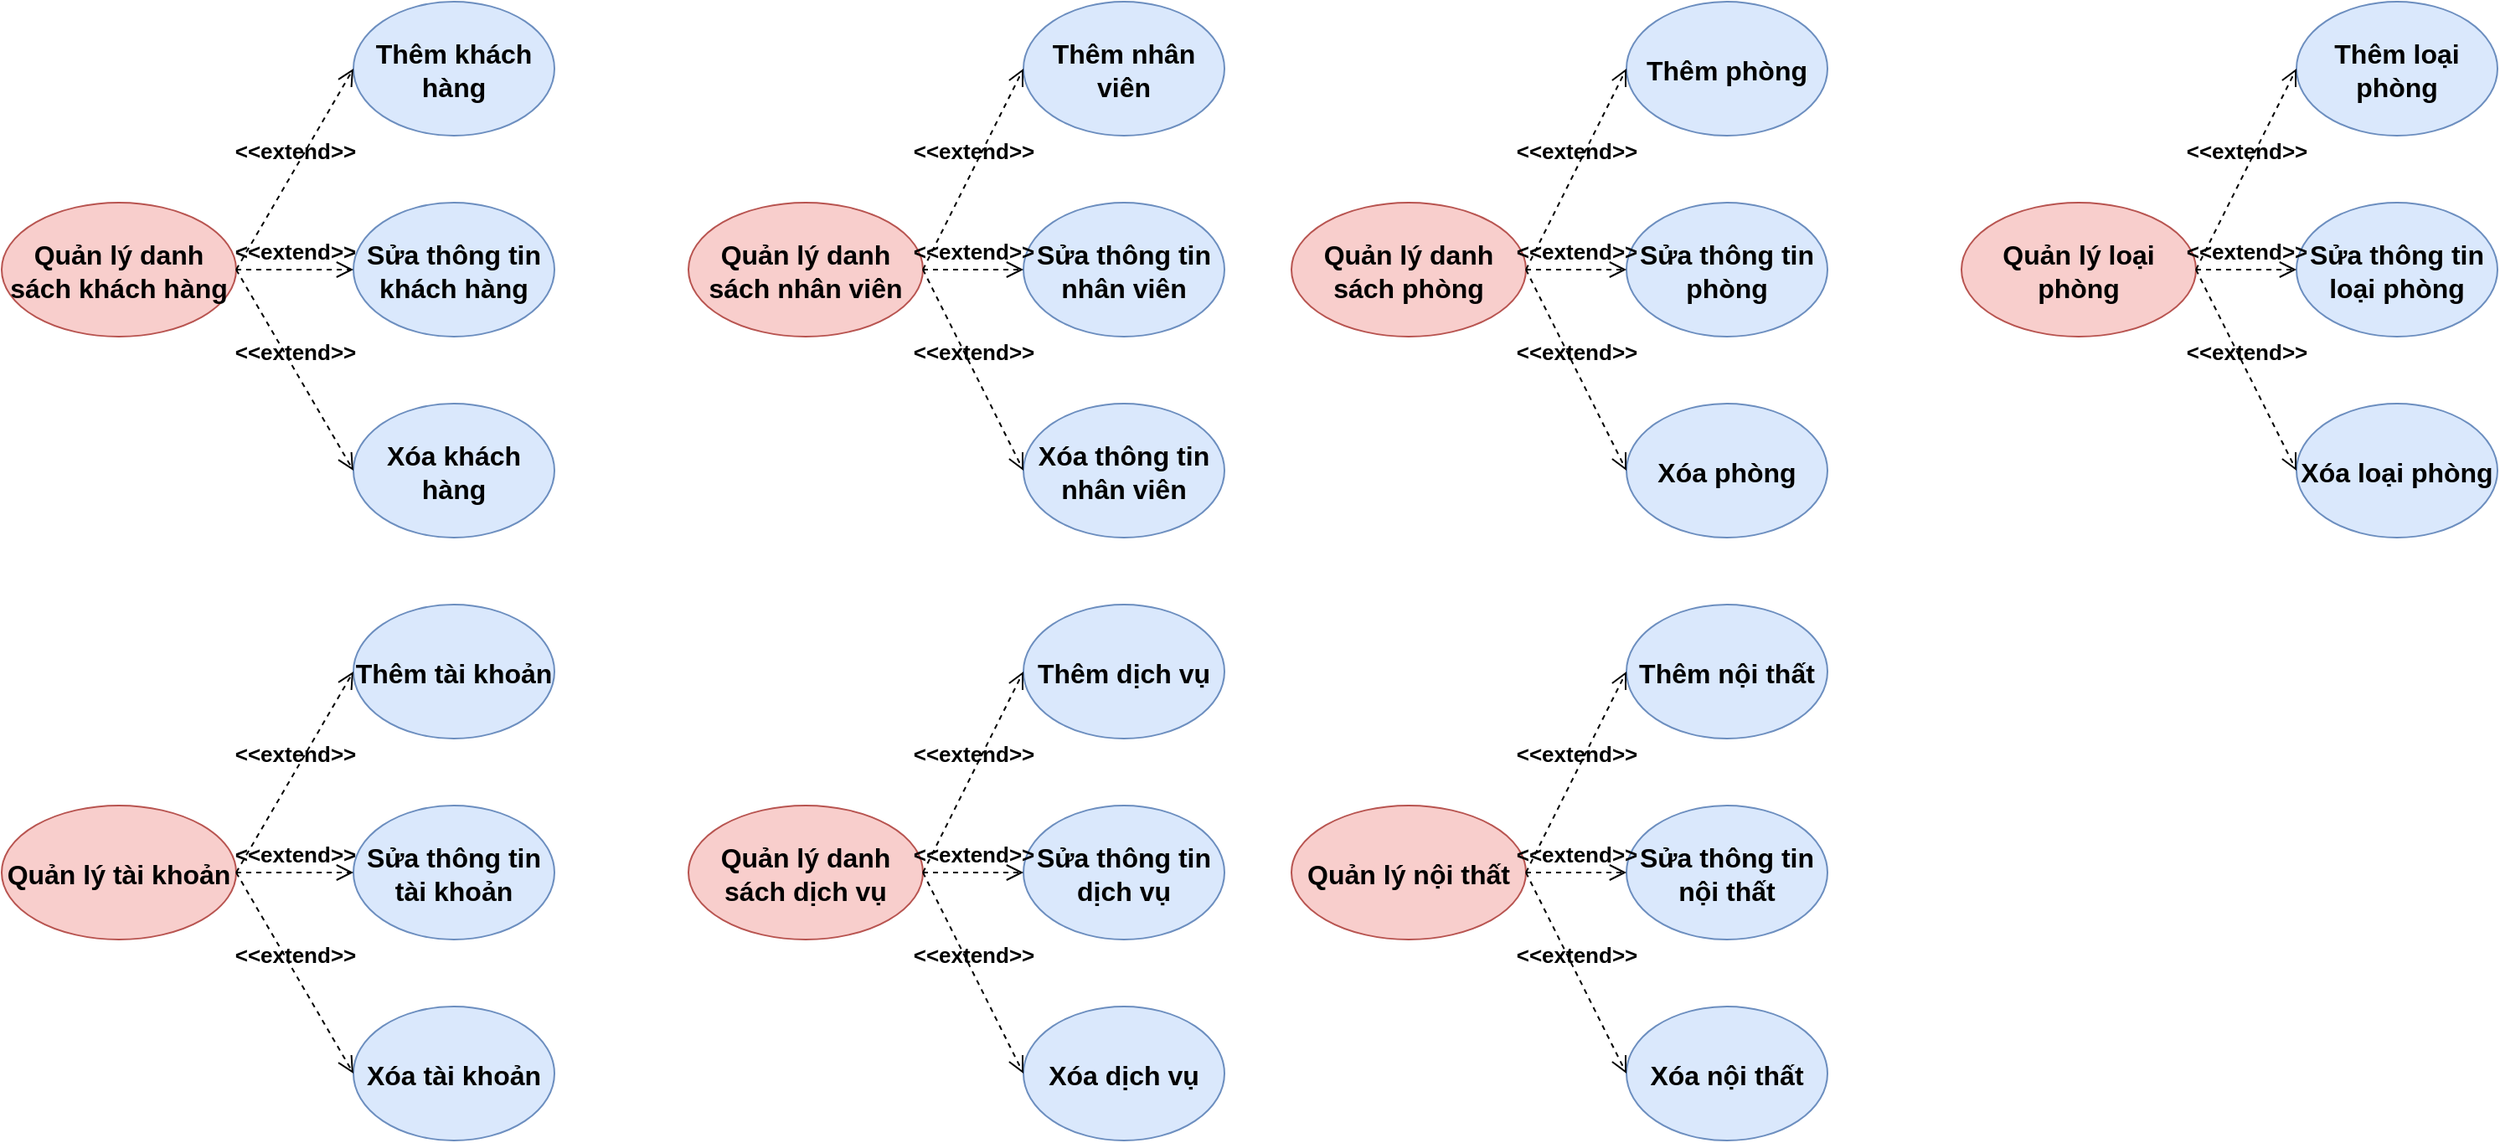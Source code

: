 <mxfile version="14.7.4" type="device"><diagram id="zi9jjdEXWY31KcCcsuhM" name="Page-1"><mxGraphModel dx="1221" dy="626" grid="1" gridSize="10" guides="1" tooltips="1" connect="1" arrows="1" fold="1" page="1" pageScale="1" pageWidth="850" pageHeight="1100" background="none" math="0" shadow="0"><root><mxCell id="0"/><mxCell id="1" parent="0"/><mxCell id="SD6cZ2J93YJvDtEjL-kz-3" value="Quản lý danh &#10;sách khách hàng" style="ellipse;fillColor=#f8cecc;strokeColor=#b85450;fontSize=16;spacingTop=2;horizontal=1;fontStyle=1;direction=east;labelBackgroundColor=none;whiteSpace=wrap;verticalAlign=middle;" parent="1" vertex="1"><mxGeometry x="190" y="240" width="140" height="80" as="geometry"/></mxCell><mxCell id="SD6cZ2J93YJvDtEjL-kz-5" value="Quản lý danh sách phòng" style="ellipse;fillColor=#f8cecc;strokeColor=#b85450;fontSize=16;spacingTop=2;horizontal=1;fontStyle=1;direction=east;labelBackgroundColor=none;whiteSpace=wrap;verticalAlign=middle;" parent="1" vertex="1"><mxGeometry x="960" y="240" width="140" height="80" as="geometry"/></mxCell><mxCell id="SD6cZ2J93YJvDtEjL-kz-10" value="Quản lý nội thất" style="ellipse;fillColor=#f8cecc;strokeColor=#b85450;fontSize=16;spacingTop=2;horizontal=1;fontStyle=1;direction=east;labelBackgroundColor=none;whiteSpace=wrap;verticalAlign=middle;" parent="1" vertex="1"><mxGeometry x="960" y="600" width="140" height="80" as="geometry"/></mxCell><mxCell id="SD6cZ2J93YJvDtEjL-kz-11" value="Quản lý danh sách dịch vụ" style="ellipse;fillColor=#f8cecc;strokeColor=#b85450;fontSize=16;spacingTop=2;horizontal=1;fontStyle=1;direction=east;labelBackgroundColor=none;whiteSpace=wrap;verticalAlign=middle;" parent="1" vertex="1"><mxGeometry x="600" y="600" width="140" height="80" as="geometry"/></mxCell><mxCell id="SD6cZ2J93YJvDtEjL-kz-12" value="Quản lý danh sách nhân viên" style="ellipse;fillColor=#f8cecc;strokeColor=#b85450;fontSize=16;spacingTop=2;horizontal=1;fontStyle=1;direction=east;labelBackgroundColor=none;whiteSpace=wrap;verticalAlign=middle;" parent="1" vertex="1"><mxGeometry x="600" y="240" width="140" height="80" as="geometry"/></mxCell><mxCell id="SD6cZ2J93YJvDtEjL-kz-27" value="Quản lý tài khoản" style="ellipse;fillColor=#f8cecc;strokeColor=#b85450;fontSize=16;spacingTop=2;horizontal=1;fontStyle=1;direction=east;labelBackgroundColor=none;whiteSpace=wrap;verticalAlign=middle;" parent="1" vertex="1"><mxGeometry x="190" y="600" width="140" height="80" as="geometry"/></mxCell><mxCell id="SD6cZ2J93YJvDtEjL-kz-28" value="Quản lý loại phòng" style="ellipse;fillColor=#f8cecc;strokeColor=#b85450;fontSize=16;spacingTop=2;horizontal=1;fontStyle=1;direction=east;labelBackgroundColor=none;whiteSpace=wrap;verticalAlign=middle;" parent="1" vertex="1"><mxGeometry x="1360" y="240" width="140" height="80" as="geometry"/></mxCell><mxCell id="opvVlbtMXGsVySEfNiiL-1" value="Thêm khách hàng" style="ellipse;fillColor=#dae8fc;strokeColor=#6c8ebf;fontSize=16;spacingTop=2;horizontal=1;fontStyle=1;direction=east;labelBackgroundColor=none;whiteSpace=wrap;verticalAlign=middle;" vertex="1" parent="1"><mxGeometry x="400" y="120" width="120" height="80" as="geometry"/></mxCell><mxCell id="opvVlbtMXGsVySEfNiiL-2" value="Sửa thông tin khách hàng" style="ellipse;fillColor=#dae8fc;strokeColor=#6c8ebf;fontSize=16;spacingTop=2;horizontal=1;fontStyle=1;direction=east;labelBackgroundColor=none;whiteSpace=wrap;verticalAlign=middle;" vertex="1" parent="1"><mxGeometry x="400" y="240" width="120" height="80" as="geometry"/></mxCell><mxCell id="opvVlbtMXGsVySEfNiiL-3" value="Xóa khách hàng" style="ellipse;fillColor=#dae8fc;strokeColor=#6c8ebf;fontSize=16;spacingTop=2;horizontal=1;fontStyle=1;direction=east;labelBackgroundColor=none;whiteSpace=wrap;verticalAlign=middle;" vertex="1" parent="1"><mxGeometry x="400" y="360" width="120" height="80" as="geometry"/></mxCell><mxCell id="opvVlbtMXGsVySEfNiiL-4" value="Thêm tài khoản" style="ellipse;fillColor=#dae8fc;strokeColor=#6c8ebf;fontSize=16;spacingTop=2;horizontal=1;fontStyle=1;direction=east;labelBackgroundColor=none;whiteSpace=wrap;verticalAlign=middle;" vertex="1" parent="1"><mxGeometry x="400" y="480" width="120" height="80" as="geometry"/></mxCell><mxCell id="opvVlbtMXGsVySEfNiiL-5" value="Xóa tài khoản" style="ellipse;fillColor=#dae8fc;strokeColor=#6c8ebf;fontSize=16;spacingTop=2;horizontal=1;fontStyle=1;direction=east;labelBackgroundColor=none;whiteSpace=wrap;verticalAlign=middle;" vertex="1" parent="1"><mxGeometry x="400" y="720" width="120" height="80" as="geometry"/></mxCell><mxCell id="opvVlbtMXGsVySEfNiiL-6" value="Sửa thông tin tài khoản" style="ellipse;fillColor=#dae8fc;strokeColor=#6c8ebf;fontSize=16;spacingTop=2;horizontal=1;fontStyle=1;direction=east;labelBackgroundColor=none;whiteSpace=wrap;verticalAlign=middle;" vertex="1" parent="1"><mxGeometry x="400" y="600" width="120" height="80" as="geometry"/></mxCell><mxCell id="opvVlbtMXGsVySEfNiiL-7" value="Thêm dịch vụ" style="ellipse;fillColor=#dae8fc;strokeColor=#6c8ebf;fontSize=16;spacingTop=2;horizontal=1;fontStyle=1;direction=east;labelBackgroundColor=none;whiteSpace=wrap;verticalAlign=middle;" vertex="1" parent="1"><mxGeometry x="800" y="480" width="120" height="80" as="geometry"/></mxCell><mxCell id="opvVlbtMXGsVySEfNiiL-8" value="Xóa dịch vụ" style="ellipse;fillColor=#dae8fc;strokeColor=#6c8ebf;fontSize=16;spacingTop=2;horizontal=1;fontStyle=1;direction=east;labelBackgroundColor=none;whiteSpace=wrap;verticalAlign=middle;" vertex="1" parent="1"><mxGeometry x="800" y="720" width="120" height="80" as="geometry"/></mxCell><mxCell id="opvVlbtMXGsVySEfNiiL-9" value="Sửa thông tin dịch vụ" style="ellipse;fillColor=#dae8fc;strokeColor=#6c8ebf;fontSize=16;spacingTop=2;horizontal=1;fontStyle=1;direction=east;labelBackgroundColor=none;whiteSpace=wrap;verticalAlign=middle;" vertex="1" parent="1"><mxGeometry x="800" y="600" width="120" height="80" as="geometry"/></mxCell><mxCell id="opvVlbtMXGsVySEfNiiL-10" value="Thêm phòng" style="ellipse;fillColor=#dae8fc;strokeColor=#6c8ebf;fontSize=16;spacingTop=2;horizontal=1;fontStyle=1;direction=east;labelBackgroundColor=none;whiteSpace=wrap;verticalAlign=middle;" vertex="1" parent="1"><mxGeometry x="1160" y="120" width="120" height="80" as="geometry"/></mxCell><mxCell id="opvVlbtMXGsVySEfNiiL-11" value="Xóa phòng" style="ellipse;fillColor=#dae8fc;strokeColor=#6c8ebf;fontSize=16;spacingTop=2;horizontal=1;fontStyle=1;direction=east;labelBackgroundColor=none;whiteSpace=wrap;verticalAlign=middle;" vertex="1" parent="1"><mxGeometry x="1160" y="360" width="120" height="80" as="geometry"/></mxCell><mxCell id="opvVlbtMXGsVySEfNiiL-12" value="Sửa thông tin phòng" style="ellipse;fillColor=#dae8fc;strokeColor=#6c8ebf;fontSize=16;spacingTop=2;horizontal=1;fontStyle=1;direction=east;labelBackgroundColor=none;whiteSpace=wrap;verticalAlign=middle;" vertex="1" parent="1"><mxGeometry x="1160" y="240" width="120" height="80" as="geometry"/></mxCell><mxCell id="opvVlbtMXGsVySEfNiiL-13" value="Thêm nội thất" style="ellipse;fillColor=#dae8fc;strokeColor=#6c8ebf;fontSize=16;spacingTop=2;horizontal=1;fontStyle=1;direction=east;labelBackgroundColor=none;whiteSpace=wrap;verticalAlign=middle;" vertex="1" parent="1"><mxGeometry x="1160" y="480" width="120" height="80" as="geometry"/></mxCell><mxCell id="opvVlbtMXGsVySEfNiiL-14" value="Xóa nội thất" style="ellipse;fillColor=#dae8fc;strokeColor=#6c8ebf;fontSize=16;spacingTop=2;horizontal=1;fontStyle=1;direction=east;labelBackgroundColor=none;whiteSpace=wrap;verticalAlign=middle;" vertex="1" parent="1"><mxGeometry x="1160" y="720" width="120" height="80" as="geometry"/></mxCell><mxCell id="opvVlbtMXGsVySEfNiiL-15" value="Sửa thông tin nội thất" style="ellipse;fillColor=#dae8fc;strokeColor=#6c8ebf;fontSize=16;spacingTop=2;horizontal=1;fontStyle=1;direction=east;labelBackgroundColor=none;whiteSpace=wrap;verticalAlign=middle;" vertex="1" parent="1"><mxGeometry x="1160" y="600" width="120" height="80" as="geometry"/></mxCell><mxCell id="opvVlbtMXGsVySEfNiiL-16" value="Thêm nhân viên" style="ellipse;fillColor=#dae8fc;strokeColor=#6c8ebf;fontSize=16;spacingTop=2;horizontal=1;fontStyle=1;direction=east;labelBackgroundColor=none;whiteSpace=wrap;verticalAlign=middle;" vertex="1" parent="1"><mxGeometry x="800" y="120" width="120" height="80" as="geometry"/></mxCell><mxCell id="opvVlbtMXGsVySEfNiiL-17" value="Sửa thông tin nhân viên" style="ellipse;fillColor=#dae8fc;strokeColor=#6c8ebf;fontSize=16;spacingTop=2;horizontal=1;fontStyle=1;direction=east;labelBackgroundColor=none;whiteSpace=wrap;verticalAlign=middle;" vertex="1" parent="1"><mxGeometry x="800" y="240" width="120" height="80" as="geometry"/></mxCell><mxCell id="opvVlbtMXGsVySEfNiiL-18" value="Xóa thông tin nhân viên" style="ellipse;fillColor=#dae8fc;strokeColor=#6c8ebf;fontSize=16;spacingTop=2;horizontal=1;fontStyle=1;direction=east;labelBackgroundColor=none;whiteSpace=wrap;verticalAlign=middle;" vertex="1" parent="1"><mxGeometry x="800" y="360" width="120" height="80" as="geometry"/></mxCell><mxCell id="opvVlbtMXGsVySEfNiiL-19" value="Thêm loại phòng" style="ellipse;fillColor=#dae8fc;strokeColor=#6c8ebf;fontSize=16;spacingTop=2;horizontal=1;fontStyle=1;direction=east;labelBackgroundColor=none;whiteSpace=wrap;verticalAlign=middle;" vertex="1" parent="1"><mxGeometry x="1560" y="120" width="120" height="80" as="geometry"/></mxCell><mxCell id="opvVlbtMXGsVySEfNiiL-20" value="Sửa thông tin loại phòng" style="ellipse;fillColor=#dae8fc;strokeColor=#6c8ebf;fontSize=16;spacingTop=2;horizontal=1;fontStyle=1;direction=east;labelBackgroundColor=none;whiteSpace=wrap;verticalAlign=middle;" vertex="1" parent="1"><mxGeometry x="1560" y="240" width="120" height="80" as="geometry"/></mxCell><mxCell id="opvVlbtMXGsVySEfNiiL-21" value="Xóa loại phòng" style="ellipse;fillColor=#dae8fc;strokeColor=#6c8ebf;fontSize=16;spacingTop=2;horizontal=1;fontStyle=1;direction=east;labelBackgroundColor=none;whiteSpace=wrap;verticalAlign=middle;" vertex="1" parent="1"><mxGeometry x="1560" y="360" width="120" height="80" as="geometry"/></mxCell><mxCell id="opvVlbtMXGsVySEfNiiL-22" value="&amp;lt;&amp;lt;extend&amp;gt;&amp;gt;" style="endArrow=open;startArrow=none;endFill=0;startFill=0;endSize=8;html=1;verticalAlign=bottom;dashed=1;labelBackgroundColor=none;exitX=1;exitY=0.5;exitDx=0;exitDy=0;entryX=0;entryY=0.5;entryDx=0;entryDy=0;fontStyle=1;fontSize=13;" edge="1" parent="1" source="SD6cZ2J93YJvDtEjL-kz-3" target="opvVlbtMXGsVySEfNiiL-1"><mxGeometry width="160" relative="1" as="geometry"><mxPoint x="690" y="450" as="sourcePoint"/><mxPoint x="850" y="450" as="targetPoint"/></mxGeometry></mxCell><mxCell id="opvVlbtMXGsVySEfNiiL-23" value="&amp;lt;&amp;lt;extend&amp;gt;&amp;gt;" style="endArrow=open;startArrow=none;endFill=0;startFill=0;endSize=8;html=1;verticalAlign=bottom;dashed=1;labelBackgroundColor=none;entryX=0;entryY=0.5;entryDx=0;entryDy=0;fontStyle=1;fontSize=13;" edge="1" parent="1" target="opvVlbtMXGsVySEfNiiL-2"><mxGeometry width="160" relative="1" as="geometry"><mxPoint x="330" y="280" as="sourcePoint"/><mxPoint x="410" y="170" as="targetPoint"/></mxGeometry></mxCell><mxCell id="opvVlbtMXGsVySEfNiiL-24" value="&amp;lt;&amp;lt;extend&amp;gt;&amp;gt;" style="endArrow=open;startArrow=none;endFill=0;startFill=0;endSize=8;html=1;verticalAlign=bottom;dashed=1;labelBackgroundColor=none;entryX=0;entryY=0.5;entryDx=0;entryDy=0;fontStyle=1;fontSize=13;exitX=1;exitY=0.5;exitDx=0;exitDy=0;" edge="1" parent="1" source="SD6cZ2J93YJvDtEjL-kz-3" target="opvVlbtMXGsVySEfNiiL-3"><mxGeometry width="160" relative="1" as="geometry"><mxPoint x="340" y="290" as="sourcePoint"/><mxPoint x="410" y="290" as="targetPoint"/></mxGeometry></mxCell><mxCell id="opvVlbtMXGsVySEfNiiL-25" value="&amp;lt;&amp;lt;extend&amp;gt;&amp;gt;" style="endArrow=open;startArrow=none;endFill=0;startFill=0;endSize=8;html=1;verticalAlign=bottom;dashed=1;labelBackgroundColor=none;entryX=0;entryY=0.5;entryDx=0;entryDy=0;fontStyle=1;fontSize=13;exitX=1;exitY=0.5;exitDx=0;exitDy=0;" edge="1" parent="1" source="SD6cZ2J93YJvDtEjL-kz-27" target="opvVlbtMXGsVySEfNiiL-4"><mxGeometry width="160" relative="1" as="geometry"><mxPoint x="340" y="290" as="sourcePoint"/><mxPoint x="410" y="410" as="targetPoint"/></mxGeometry></mxCell><mxCell id="opvVlbtMXGsVySEfNiiL-26" value="&amp;lt;&amp;lt;extend&amp;gt;&amp;gt;" style="endArrow=open;startArrow=none;endFill=0;startFill=0;endSize=8;html=1;verticalAlign=bottom;dashed=1;labelBackgroundColor=none;entryX=0;entryY=0.5;entryDx=0;entryDy=0;fontStyle=1;fontSize=13;exitX=1;exitY=0.5;exitDx=0;exitDy=0;" edge="1" parent="1" source="SD6cZ2J93YJvDtEjL-kz-27" target="opvVlbtMXGsVySEfNiiL-6"><mxGeometry width="160" relative="1" as="geometry"><mxPoint x="340" y="650" as="sourcePoint"/><mxPoint x="410" y="530" as="targetPoint"/></mxGeometry></mxCell><mxCell id="opvVlbtMXGsVySEfNiiL-27" value="&amp;lt;&amp;lt;extend&amp;gt;&amp;gt;" style="endArrow=open;startArrow=none;endFill=0;startFill=0;endSize=8;html=1;verticalAlign=bottom;dashed=1;labelBackgroundColor=none;entryX=0;entryY=0.5;entryDx=0;entryDy=0;fontStyle=1;fontSize=13;exitX=1;exitY=0.5;exitDx=0;exitDy=0;" edge="1" parent="1" source="SD6cZ2J93YJvDtEjL-kz-27" target="opvVlbtMXGsVySEfNiiL-5"><mxGeometry width="160" relative="1" as="geometry"><mxPoint x="340" y="650" as="sourcePoint"/><mxPoint x="410" y="650" as="targetPoint"/></mxGeometry></mxCell><mxCell id="opvVlbtMXGsVySEfNiiL-28" value="&amp;lt;&amp;lt;extend&amp;gt;&amp;gt;" style="endArrow=open;startArrow=none;endFill=0;startFill=0;endSize=8;html=1;verticalAlign=bottom;dashed=1;labelBackgroundColor=none;entryX=0;entryY=0.5;entryDx=0;entryDy=0;fontStyle=1;fontSize=13;exitX=1;exitY=0.5;exitDx=0;exitDy=0;" edge="1" parent="1" source="SD6cZ2J93YJvDtEjL-kz-12" target="opvVlbtMXGsVySEfNiiL-16"><mxGeometry width="160" relative="1" as="geometry"><mxPoint x="340" y="650" as="sourcePoint"/><mxPoint x="410" y="770" as="targetPoint"/></mxGeometry></mxCell><mxCell id="opvVlbtMXGsVySEfNiiL-29" value="&amp;lt;&amp;lt;extend&amp;gt;&amp;gt;" style="endArrow=open;startArrow=none;endFill=0;startFill=0;endSize=8;html=1;verticalAlign=bottom;dashed=1;labelBackgroundColor=none;entryX=0;entryY=0.5;entryDx=0;entryDy=0;fontStyle=1;fontSize=13;exitX=1;exitY=0.5;exitDx=0;exitDy=0;" edge="1" parent="1" source="SD6cZ2J93YJvDtEjL-kz-12" target="opvVlbtMXGsVySEfNiiL-17"><mxGeometry width="160" relative="1" as="geometry"><mxPoint x="750" y="290" as="sourcePoint"/><mxPoint x="810" y="170" as="targetPoint"/></mxGeometry></mxCell><mxCell id="opvVlbtMXGsVySEfNiiL-30" value="&amp;lt;&amp;lt;extend&amp;gt;&amp;gt;" style="endArrow=open;startArrow=none;endFill=0;startFill=0;endSize=8;html=1;verticalAlign=bottom;dashed=1;labelBackgroundColor=none;entryX=0;entryY=0.5;entryDx=0;entryDy=0;fontStyle=1;fontSize=13;exitX=1;exitY=0.5;exitDx=0;exitDy=0;" edge="1" parent="1" source="SD6cZ2J93YJvDtEjL-kz-12" target="opvVlbtMXGsVySEfNiiL-18"><mxGeometry width="160" relative="1" as="geometry"><mxPoint x="750" y="290" as="sourcePoint"/><mxPoint x="810" y="290" as="targetPoint"/></mxGeometry></mxCell><mxCell id="opvVlbtMXGsVySEfNiiL-31" value="&amp;lt;&amp;lt;extend&amp;gt;&amp;gt;" style="endArrow=open;startArrow=none;endFill=0;startFill=0;endSize=8;html=1;verticalAlign=bottom;dashed=1;labelBackgroundColor=none;entryX=0;entryY=0.5;entryDx=0;entryDy=0;fontStyle=1;fontSize=13;exitX=1;exitY=0.5;exitDx=0;exitDy=0;" edge="1" parent="1" source="SD6cZ2J93YJvDtEjL-kz-11" target="opvVlbtMXGsVySEfNiiL-7"><mxGeometry width="160" relative="1" as="geometry"><mxPoint x="750" y="290" as="sourcePoint"/><mxPoint x="810" y="410" as="targetPoint"/></mxGeometry></mxCell><mxCell id="opvVlbtMXGsVySEfNiiL-32" value="&amp;lt;&amp;lt;extend&amp;gt;&amp;gt;" style="endArrow=open;startArrow=none;endFill=0;startFill=0;endSize=8;html=1;verticalAlign=bottom;dashed=1;labelBackgroundColor=none;entryX=0;entryY=0.5;entryDx=0;entryDy=0;fontStyle=1;fontSize=13;exitX=1;exitY=0.5;exitDx=0;exitDy=0;" edge="1" parent="1" source="SD6cZ2J93YJvDtEjL-kz-11" target="opvVlbtMXGsVySEfNiiL-9"><mxGeometry width="160" relative="1" as="geometry"><mxPoint x="750" y="650" as="sourcePoint"/><mxPoint x="810" y="530" as="targetPoint"/></mxGeometry></mxCell><mxCell id="opvVlbtMXGsVySEfNiiL-34" value="&amp;lt;&amp;lt;extend&amp;gt;&amp;gt;" style="endArrow=open;startArrow=none;endFill=0;startFill=0;endSize=8;html=1;verticalAlign=bottom;dashed=1;labelBackgroundColor=none;entryX=0;entryY=0.5;entryDx=0;entryDy=0;fontStyle=1;fontSize=13;exitX=1;exitY=0.5;exitDx=0;exitDy=0;" edge="1" parent="1" source="SD6cZ2J93YJvDtEjL-kz-11" target="opvVlbtMXGsVySEfNiiL-8"><mxGeometry width="160" relative="1" as="geometry"><mxPoint x="750" y="650" as="sourcePoint"/><mxPoint x="810" y="650" as="targetPoint"/></mxGeometry></mxCell><mxCell id="opvVlbtMXGsVySEfNiiL-35" value="&amp;lt;&amp;lt;extend&amp;gt;&amp;gt;" style="endArrow=open;startArrow=none;endFill=0;startFill=0;endSize=8;html=1;verticalAlign=bottom;dashed=1;labelBackgroundColor=none;entryX=0;entryY=0.5;entryDx=0;entryDy=0;fontStyle=1;fontSize=13;exitX=1;exitY=0.5;exitDx=0;exitDy=0;" edge="1" parent="1" source="SD6cZ2J93YJvDtEjL-kz-10" target="opvVlbtMXGsVySEfNiiL-13"><mxGeometry width="160" relative="1" as="geometry"><mxPoint x="750" y="650" as="sourcePoint"/><mxPoint x="810" y="770" as="targetPoint"/></mxGeometry></mxCell><mxCell id="opvVlbtMXGsVySEfNiiL-36" value="&amp;lt;&amp;lt;extend&amp;gt;&amp;gt;" style="endArrow=open;startArrow=none;endFill=0;startFill=0;endSize=8;html=1;verticalAlign=bottom;dashed=1;labelBackgroundColor=none;entryX=0;entryY=0.5;entryDx=0;entryDy=0;fontStyle=1;fontSize=13;" edge="1" parent="1" target="opvVlbtMXGsVySEfNiiL-15"><mxGeometry width="160" relative="1" as="geometry"><mxPoint x="1100" y="640" as="sourcePoint"/><mxPoint x="1170" y="530" as="targetPoint"/></mxGeometry></mxCell><mxCell id="opvVlbtMXGsVySEfNiiL-37" value="&amp;lt;&amp;lt;extend&amp;gt;&amp;gt;" style="endArrow=open;startArrow=none;endFill=0;startFill=0;endSize=8;html=1;verticalAlign=bottom;dashed=1;labelBackgroundColor=none;entryX=0;entryY=0.5;entryDx=0;entryDy=0;fontStyle=1;fontSize=13;exitX=1;exitY=0.5;exitDx=0;exitDy=0;" edge="1" parent="1" source="SD6cZ2J93YJvDtEjL-kz-10" target="opvVlbtMXGsVySEfNiiL-14"><mxGeometry width="160" relative="1" as="geometry"><mxPoint x="1110" y="650" as="sourcePoint"/><mxPoint x="1170" y="650" as="targetPoint"/></mxGeometry></mxCell><mxCell id="opvVlbtMXGsVySEfNiiL-38" value="&amp;lt;&amp;lt;extend&amp;gt;&amp;gt;" style="endArrow=open;startArrow=none;endFill=0;startFill=0;endSize=8;html=1;verticalAlign=bottom;dashed=1;labelBackgroundColor=none;entryX=0;entryY=0.5;entryDx=0;entryDy=0;fontStyle=1;fontSize=13;exitX=1;exitY=0.5;exitDx=0;exitDy=0;" edge="1" parent="1" source="SD6cZ2J93YJvDtEjL-kz-5" target="opvVlbtMXGsVySEfNiiL-12"><mxGeometry width="160" relative="1" as="geometry"><mxPoint x="1120" y="660" as="sourcePoint"/><mxPoint x="1180" y="660" as="targetPoint"/></mxGeometry></mxCell><mxCell id="opvVlbtMXGsVySEfNiiL-39" value="&amp;lt;&amp;lt;extend&amp;gt;&amp;gt;" style="endArrow=open;startArrow=none;endFill=0;startFill=0;endSize=8;html=1;verticalAlign=bottom;dashed=1;labelBackgroundColor=none;entryX=0;entryY=0.5;entryDx=0;entryDy=0;fontStyle=1;fontSize=13;exitX=1;exitY=0.5;exitDx=0;exitDy=0;" edge="1" parent="1" source="SD6cZ2J93YJvDtEjL-kz-5" target="opvVlbtMXGsVySEfNiiL-10"><mxGeometry width="160" relative="1" as="geometry"><mxPoint x="1110.0" y="290" as="sourcePoint"/><mxPoint x="1170" y="290" as="targetPoint"/></mxGeometry></mxCell><mxCell id="opvVlbtMXGsVySEfNiiL-40" value="&amp;lt;&amp;lt;extend&amp;gt;&amp;gt;" style="endArrow=open;startArrow=none;endFill=0;startFill=0;endSize=8;html=1;verticalAlign=bottom;dashed=1;labelBackgroundColor=none;entryX=0;entryY=0.5;entryDx=0;entryDy=0;fontStyle=1;fontSize=13;exitX=1;exitY=0.5;exitDx=0;exitDy=0;" edge="1" parent="1" source="SD6cZ2J93YJvDtEjL-kz-5" target="opvVlbtMXGsVySEfNiiL-11"><mxGeometry width="160" relative="1" as="geometry"><mxPoint x="1110.0" y="290" as="sourcePoint"/><mxPoint x="1170" y="170" as="targetPoint"/></mxGeometry></mxCell><mxCell id="opvVlbtMXGsVySEfNiiL-41" value="&amp;lt;&amp;lt;extend&amp;gt;&amp;gt;" style="endArrow=open;startArrow=none;endFill=0;startFill=0;endSize=8;html=1;verticalAlign=bottom;dashed=1;labelBackgroundColor=none;entryX=0;entryY=0.5;entryDx=0;entryDy=0;fontStyle=1;fontSize=13;exitX=1;exitY=0.5;exitDx=0;exitDy=0;" edge="1" parent="1" source="SD6cZ2J93YJvDtEjL-kz-28" target="opvVlbtMXGsVySEfNiiL-19"><mxGeometry width="160" relative="1" as="geometry"><mxPoint x="1110.0" y="290" as="sourcePoint"/><mxPoint x="1170" y="410" as="targetPoint"/></mxGeometry></mxCell><mxCell id="opvVlbtMXGsVySEfNiiL-42" value="&amp;lt;&amp;lt;extend&amp;gt;&amp;gt;" style="endArrow=open;startArrow=none;endFill=0;startFill=0;endSize=8;html=1;verticalAlign=bottom;dashed=1;labelBackgroundColor=none;entryX=0;entryY=0.5;entryDx=0;entryDy=0;fontStyle=1;fontSize=13;exitX=1;exitY=0.5;exitDx=0;exitDy=0;" edge="1" parent="1" source="SD6cZ2J93YJvDtEjL-kz-28" target="opvVlbtMXGsVySEfNiiL-20"><mxGeometry width="160" relative="1" as="geometry"><mxPoint x="1510.0" y="290" as="sourcePoint"/><mxPoint x="1570" y="170" as="targetPoint"/></mxGeometry></mxCell><mxCell id="opvVlbtMXGsVySEfNiiL-43" value="&amp;lt;&amp;lt;extend&amp;gt;&amp;gt;" style="endArrow=open;startArrow=none;endFill=0;startFill=0;endSize=8;html=1;verticalAlign=bottom;dashed=1;labelBackgroundColor=none;entryX=0;entryY=0.5;entryDx=0;entryDy=0;fontStyle=1;fontSize=13;exitX=1;exitY=0.5;exitDx=0;exitDy=0;" edge="1" parent="1" source="SD6cZ2J93YJvDtEjL-kz-28" target="opvVlbtMXGsVySEfNiiL-21"><mxGeometry width="160" relative="1" as="geometry"><mxPoint x="1510.0" y="290" as="sourcePoint"/><mxPoint x="1570" y="290" as="targetPoint"/></mxGeometry></mxCell></root></mxGraphModel></diagram></mxfile>